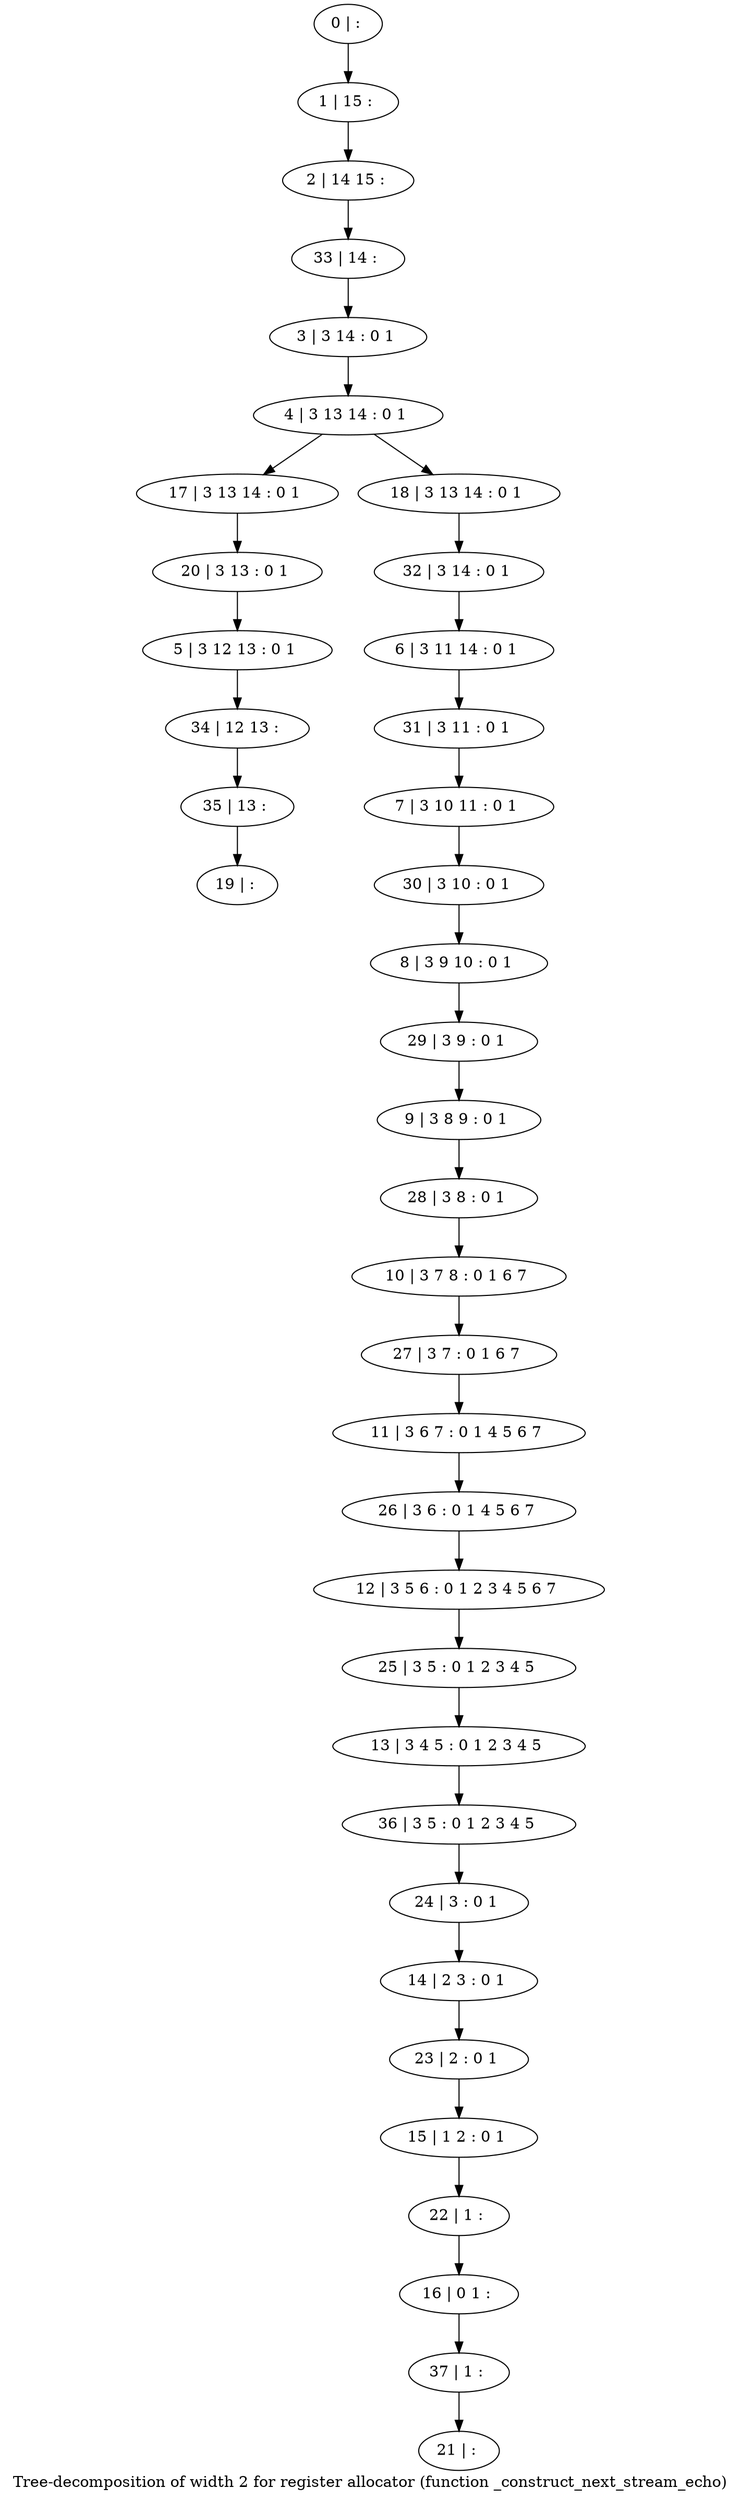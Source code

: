 digraph G {
graph [label="Tree-decomposition of width 2 for register allocator (function _construct_next_stream_echo)"]
0[label="0 | : "];
1[label="1 | 15 : "];
2[label="2 | 14 15 : "];
3[label="3 | 3 14 : 0 1 "];
4[label="4 | 3 13 14 : 0 1 "];
5[label="5 | 3 12 13 : 0 1 "];
6[label="6 | 3 11 14 : 0 1 "];
7[label="7 | 3 10 11 : 0 1 "];
8[label="8 | 3 9 10 : 0 1 "];
9[label="9 | 3 8 9 : 0 1 "];
10[label="10 | 3 7 8 : 0 1 6 7 "];
11[label="11 | 3 6 7 : 0 1 4 5 6 7 "];
12[label="12 | 3 5 6 : 0 1 2 3 4 5 6 7 "];
13[label="13 | 3 4 5 : 0 1 2 3 4 5 "];
14[label="14 | 2 3 : 0 1 "];
15[label="15 | 1 2 : 0 1 "];
16[label="16 | 0 1 : "];
17[label="17 | 3 13 14 : 0 1 "];
18[label="18 | 3 13 14 : 0 1 "];
19[label="19 | : "];
20[label="20 | 3 13 : 0 1 "];
21[label="21 | : "];
22[label="22 | 1 : "];
23[label="23 | 2 : 0 1 "];
24[label="24 | 3 : 0 1 "];
25[label="25 | 3 5 : 0 1 2 3 4 5 "];
26[label="26 | 3 6 : 0 1 4 5 6 7 "];
27[label="27 | 3 7 : 0 1 6 7 "];
28[label="28 | 3 8 : 0 1 "];
29[label="29 | 3 9 : 0 1 "];
30[label="30 | 3 10 : 0 1 "];
31[label="31 | 3 11 : 0 1 "];
32[label="32 | 3 14 : 0 1 "];
33[label="33 | 14 : "];
34[label="34 | 12 13 : "];
35[label="35 | 13 : "];
36[label="36 | 3 5 : 0 1 2 3 4 5 "];
37[label="37 | 1 : "];
0->1 ;
1->2 ;
3->4 ;
4->17 ;
4->18 ;
20->5 ;
17->20 ;
22->16 ;
15->22 ;
23->15 ;
14->23 ;
24->14 ;
25->13 ;
12->25 ;
26->12 ;
11->26 ;
27->11 ;
10->27 ;
28->10 ;
9->28 ;
29->9 ;
8->29 ;
30->8 ;
7->30 ;
31->7 ;
6->31 ;
32->6 ;
18->32 ;
33->3 ;
2->33 ;
5->34 ;
35->19 ;
34->35 ;
36->24 ;
13->36 ;
37->21 ;
16->37 ;
}
